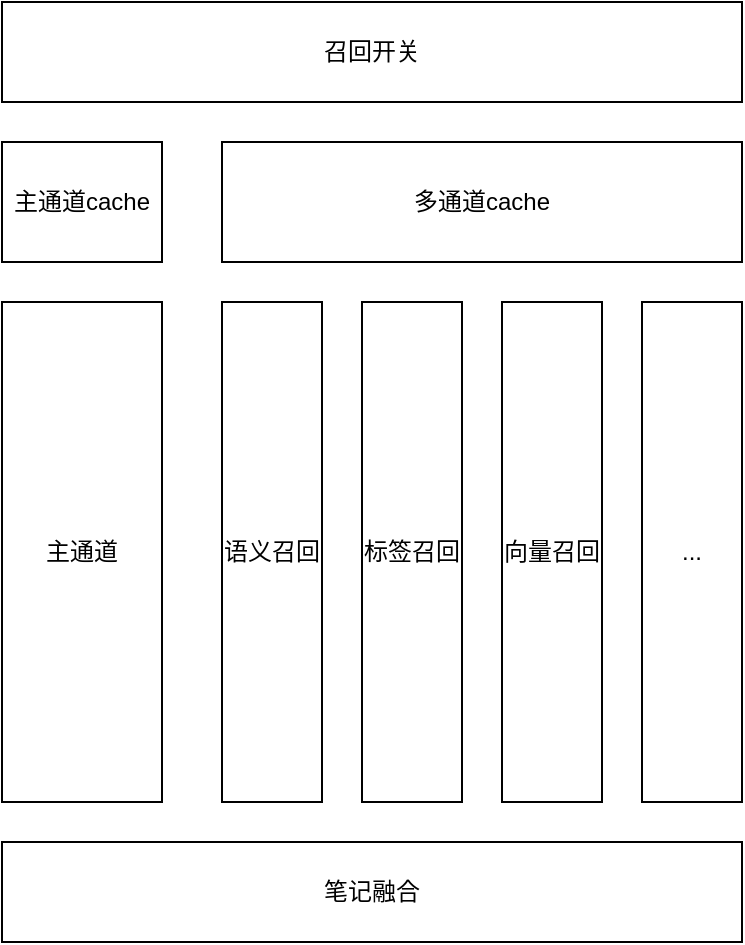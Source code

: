 <mxfile version="16.2.2" type="github">
  <diagram id="gQPmjHE9wBDnSmZhgZtJ" name="Page-1">
    <mxGraphModel dx="894" dy="591" grid="1" gridSize="10" guides="1" tooltips="1" connect="1" arrows="1" fold="1" page="1" pageScale="1" pageWidth="827" pageHeight="1169" math="0" shadow="0">
      <root>
        <mxCell id="0" />
        <mxCell id="1" parent="0" />
        <mxCell id="U7huBn0-MUVYKRY7Ombx-1" value="多通道cache" style="whiteSpace=wrap;html=1;" vertex="1" parent="1">
          <mxGeometry x="380" y="190" width="260" height="60" as="geometry" />
        </mxCell>
        <mxCell id="U7huBn0-MUVYKRY7Ombx-2" value="语义召回" style="whiteSpace=wrap;html=1;" vertex="1" parent="1">
          <mxGeometry x="380" y="270" width="50" height="250" as="geometry" />
        </mxCell>
        <mxCell id="U7huBn0-MUVYKRY7Ombx-3" value="主通道" style="whiteSpace=wrap;html=1;" vertex="1" parent="1">
          <mxGeometry x="270" y="270" width="80" height="250" as="geometry" />
        </mxCell>
        <mxCell id="U7huBn0-MUVYKRY7Ombx-4" value="标签召回" style="whiteSpace=wrap;html=1;" vertex="1" parent="1">
          <mxGeometry x="450" y="270" width="50" height="250" as="geometry" />
        </mxCell>
        <mxCell id="U7huBn0-MUVYKRY7Ombx-5" value="向量召回" style="whiteSpace=wrap;html=1;" vertex="1" parent="1">
          <mxGeometry x="520" y="270" width="50" height="250" as="geometry" />
        </mxCell>
        <mxCell id="U7huBn0-MUVYKRY7Ombx-6" value="..." style="whiteSpace=wrap;html=1;" vertex="1" parent="1">
          <mxGeometry x="590" y="270" width="50" height="250" as="geometry" />
        </mxCell>
        <mxCell id="U7huBn0-MUVYKRY7Ombx-7" value="笔记融合" style="whiteSpace=wrap;html=1;" vertex="1" parent="1">
          <mxGeometry x="270" y="540" width="370" height="50" as="geometry" />
        </mxCell>
        <mxCell id="U7huBn0-MUVYKRY7Ombx-8" value="召回开关" style="whiteSpace=wrap;html=1;" vertex="1" parent="1">
          <mxGeometry x="270" y="120" width="370" height="50" as="geometry" />
        </mxCell>
        <mxCell id="U7huBn0-MUVYKRY7Ombx-9" value="主通道cache" style="whiteSpace=wrap;html=1;" vertex="1" parent="1">
          <mxGeometry x="270" y="190" width="80" height="60" as="geometry" />
        </mxCell>
      </root>
    </mxGraphModel>
  </diagram>
</mxfile>

